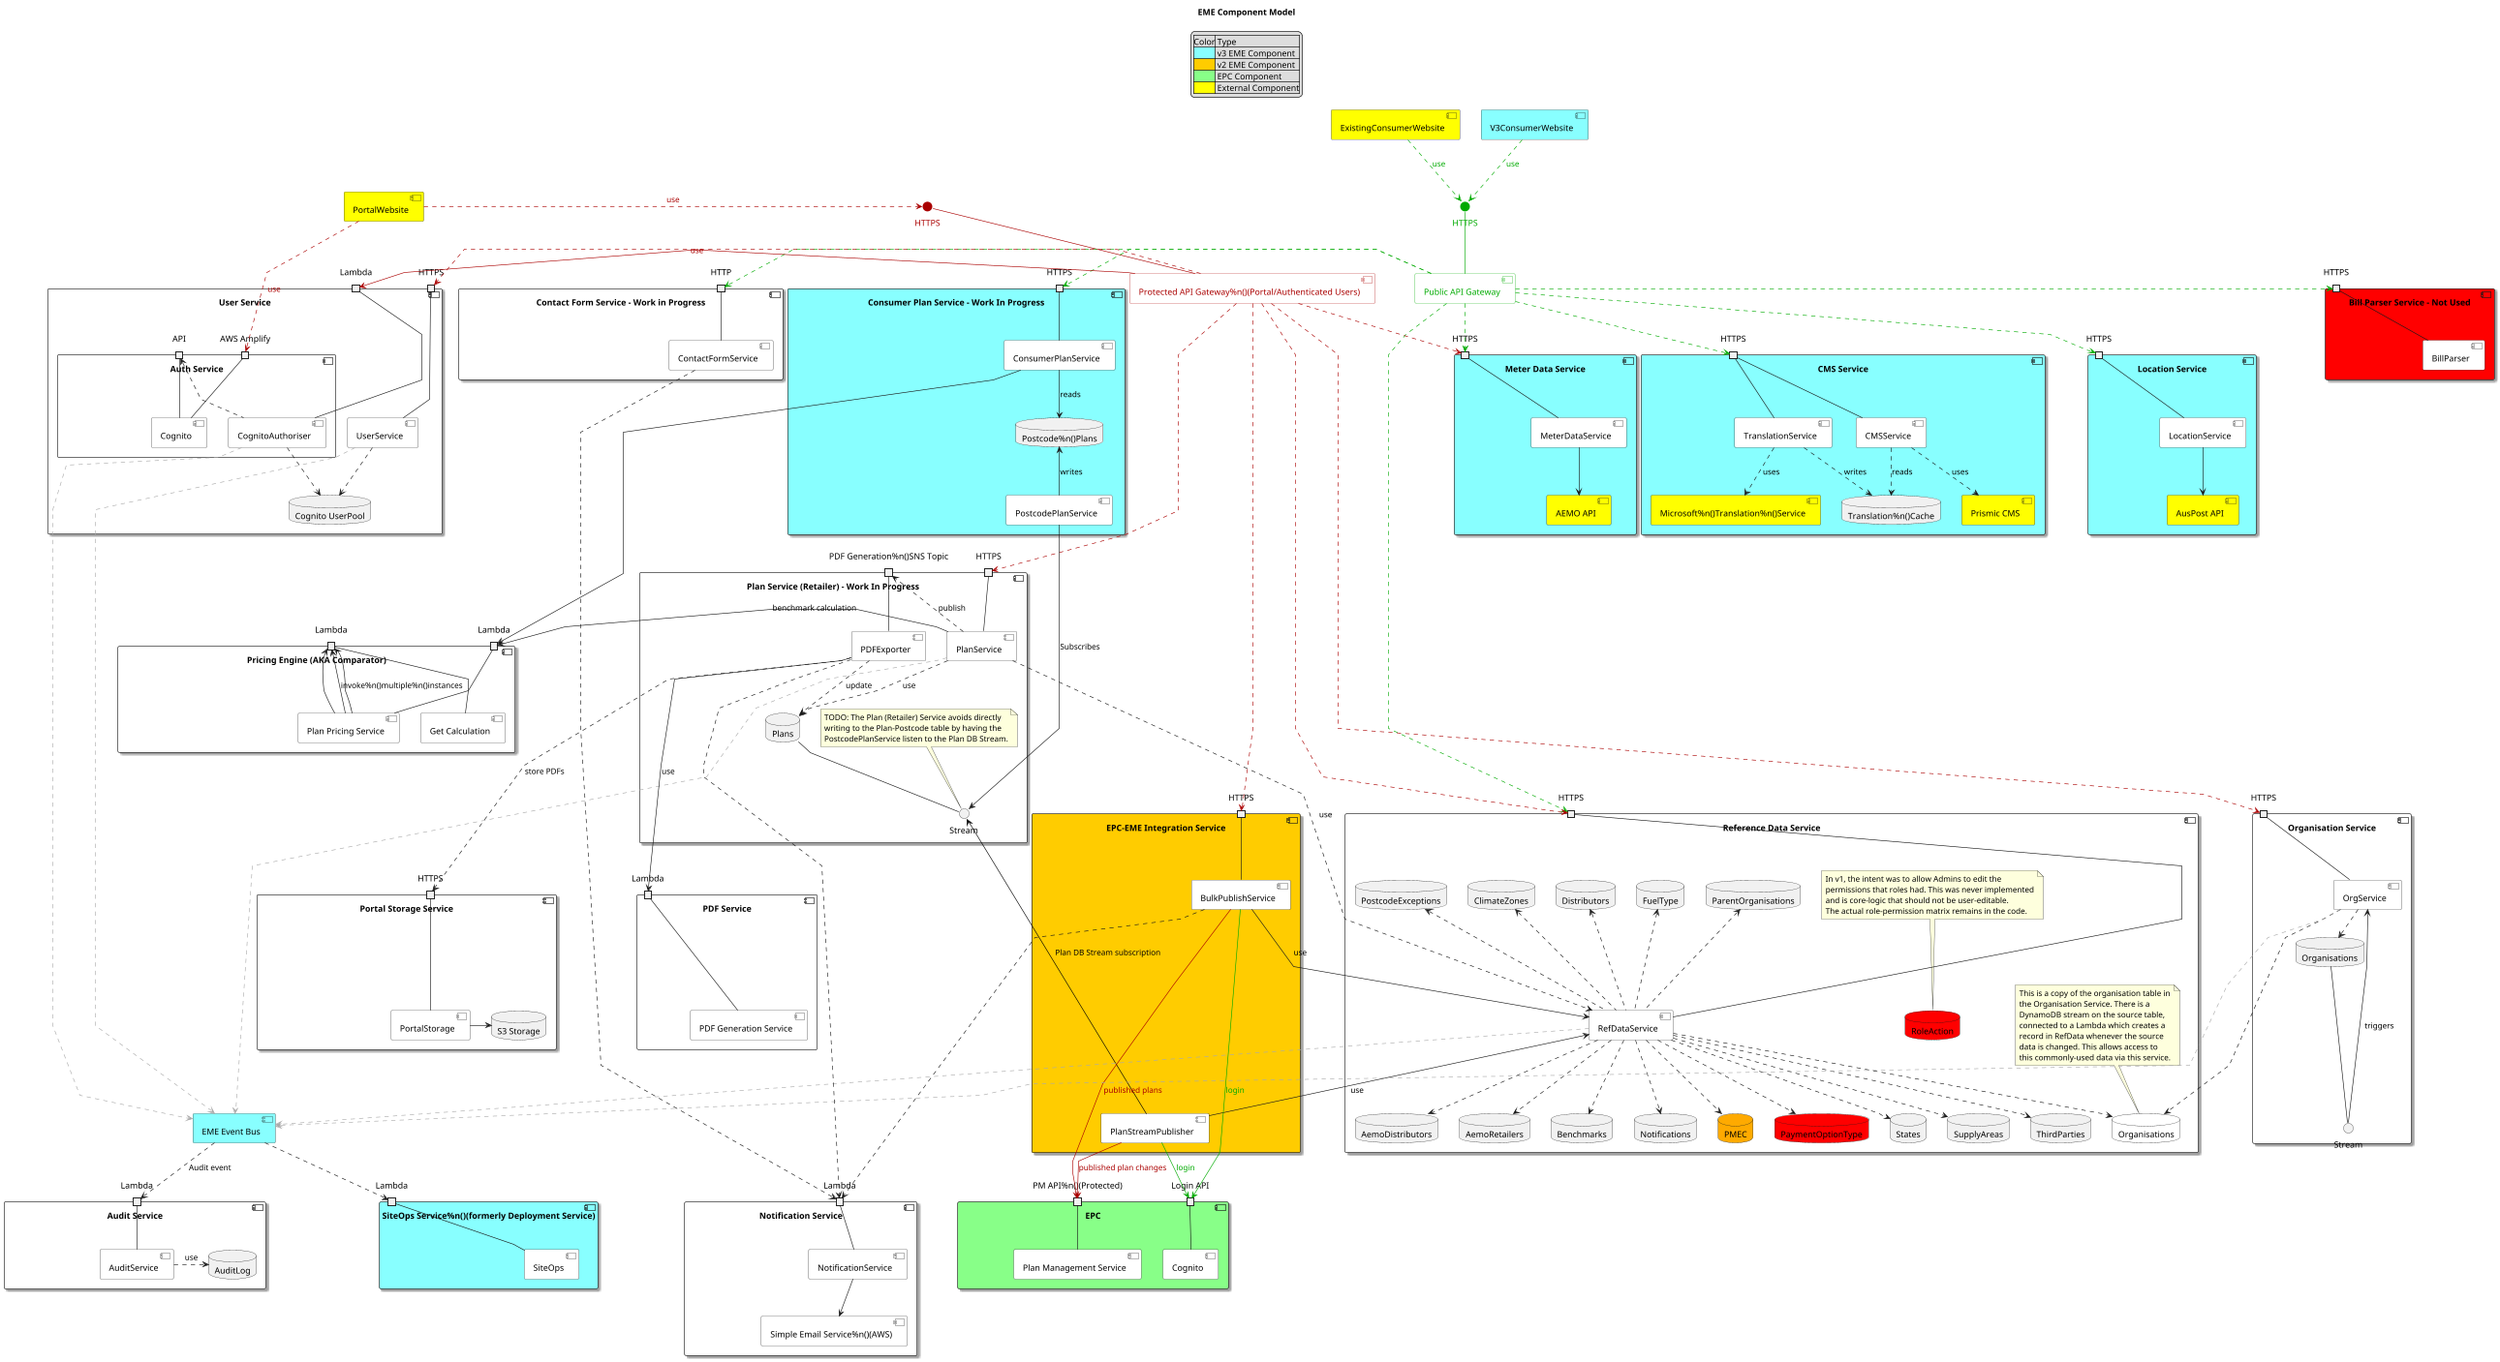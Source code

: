 {
  "sha1": "53n6vy3k0feu9wq3yneiixng289voyz",
  "insertion": {
    "when": "2024-05-30T20:48:20.646Z",
    "user": "plantuml@gmail.com"
  }
}
@startuml

title EME Component Model
skinparam componentStyle uml2
skinparam linetype polyline
top to bottom direction

' Set the screen size for this large diagram
skinparam dpi 60

skinparam component {
  BackgroundColor<<V3>> #8ff
  BackgroundColor<<external>> #ff0
  BackgroundColor #fff
  Shadowing<<package>> true
}
skinparam <<Public>> {
  ArrowColor #0a0
  ArrowFontColor #0a0
  ComponentBorderColor #0a0
  ComponentFontColor #0a0
  InterfaceBackgroundColor #0a0
  InterfaceBorderColor #0a0
  InterfaceFontColor #0a0
}
skinparam <<Protected>> {
  ArrowColor #a00
  ArrowFontColor #a00
  ComponentBorderColor #a00
  ComponentFontColor #a00
  InterfaceBackgroundColor #a00
  InterfaceBorderColor #a00
  InterfaceFontColor #a00
}

hide stereotype

'/ Legend
legend top
    |Color| Type |
    |<#8ff>| v3 EME Component|
    |<#fc0>| v2 EME Component|
    |<#8f8>| EPC Component|
    |<#ff0>| External Component|
endlegend

'/ Toggle this to hide/show details:
'hide <<api>>
'hide <<fn>>
'hide <<db>>
'hide <<S3>>
'hide <<SQS>>
'hide <<SNS>>

'/ Top Level components

component ExistingConsumerWebsite <<external>>
component V3ConsumerWebsite <<V3>> <<external>>
component PortalWebsite <<external>>
component "EME Event Bus" as BUS <<fn>> <<V3>>

component "Protected API Gateway%n()(Portal/Authenticated Users)" <<AWS>><<Protected>> as APIG
() HTTPS as APIGHTTP <<Protected>>
APIG -u- APIGHTTP <<Protected>>

component "Public API Gateway" <<AWS>><<Public>> as PAPIG
() HTTPS as PAPIGHTTP <<Public>>
PAPIG -u- PAPIGHTTP <<Public>>

component "Audit Service" <<package>> {
  port Lambda as ASH
  component "AuditService" as AS <<fn>>
  database AuditLog as ADB <<db>>

  AS - ASH
  AS .> ADB : use
}

component "Bill Parser Service - Not Used" <<package>> #f00 {
  port HTTPS as BSH
  component BillParser as BP <<fn>>

  BP - BSH
}

component "CMS Service" <<package>> <<V3>> {
  port HTTPS as CMSH
  component "CMSService" as CCS <<fn>>
  component "TranslationService" as TLS <<fn>>
  component "Microsoft%n()Translation%n()Service" <<external>><<api>> as MSTS
  component "Prismic CMS" <<external>><<api>> as CMS
  database "Translation%n()Cache" as TLDB <<db>>

  CCS - CMSH
  TLS - CMSH
  CCS ..> TLDB : reads
  TLS ..> TLDB : writes
  TLS ..> MSTS : uses
  CCS ..> CMS : uses
}

component "Consumer Plan Service - Work In Progress" <<package>> <<V3>> {
  port HTTPS as CPSH
  component ConsumerPlanService as CPS <<fn>>
  component PostcodePlanService as PPS <<fn>>
  database "Postcode%n()Plans" as PPDB <<db>>

  CPS - CPSH
  CPS -down-> PPDB : reads
  PPS -up-> PPDB : writes
}

component "Contact Form Service - Work in Progress" <<package>> {
  port HTTP as CFH
  component "ContactFormService" as CFS <<fn>>
  CFH - CFS
}

component "EPC" <<package>><<external>> #88ff88 {
  port "Login API" as EPC_COGAPI
  component Cognito <<AWS>> as EPC_COG
  EPC_COG -u- EPC_COGAPI

  port "PM API%n()(Protected)" as EPC_PMH
  component "Plan Management Service" as EPC_PM

  EPC_PM -u- EPC_PMH
}

component "EPC-EME Integration Service" <<package>> #ffcc00 {
  port HTTPS as EEI_BULKH
  component BulkPublishService as EEI_BULK <<fn>>
  component PlanStreamPublisher as EEI_PS <<fn>>

  EEI_BULK - EEI_BULKH
  EEI_BULK -[hidden]-- EEI_PS
}

component "Location Service" <<package>> <<V3>> {
  port HTTPS as LH
  component "LocationService" as LS <<fn>>
  component "AusPost API" as APA <<external>>

  LS -up- LH
  LS -down-> APA
}

component "Meter Data Service" <<package>> <<V3>> {
  port HTTPS as MDH
  component "MeterDataService" as MDS <<fn>>
  component "AEMO API" as AEMO <<external>>

  MDS - MDH
  MDS -down-> AEMO
}

component "Notification Service" <<package>> {
  port Lambda as NSL
  component "NotificationService" as NS <<fn>>
  component "Simple Email Service%n()(AWS)" as SES <<AWS>>

  NS - NSL
  NS -down-> SES
}

component "Organisation Service" <<package>> {
  port HTTPS as OSH
  component "OrgService" as OS <<fn>>
  database Organisations as ODB <<db>>
  () Stream as ODBS <<db>>

  OS - OSH
  OS .> ODB
  ODB - ODBS

  ' The stream triggers the service
  ODBS ---> OS : triggers
}

component "PDF Service" {
  port Lambda as PDFL
  component "PDF Generation Service" as PDFS
  PDFL - PDFS
}

component "Plan Service (Retailer) - Work In Progress" <<package>> {
  port HTTPS as PSH
  component PlanService as PS <<fn>>
  database Plans as PDB <<db>>
  () Stream as PSS <<db>>
  PDB -d- PSS

  Port "PDF Generation%n()SNS Topic" <<SNS>> as PGT
  component PDFExporter <<fn>> as PDFEXP
  PDFEXP - PGT

  PS - PSH
  PS ..> PDB : use
  PS ..> PGT : publish
  PDFEXP ..> PDB : update

  note top of PSS
    TODO: The Plan (Retailer) Service avoids directly
    writing to the Plan-Postcode table by having the
    PostcodePlanService listen to the Plan DB Stream.
  end note
}

component "Portal Storage Service" <<package>> {
  Port HTTPS as POSH
  component PortalStorage <<fn>> as POSS
  database "S3 Storage" <<S3>> as PSS3
  POSS - POSH
  POSS -> PSS3
}

component "Pricing Engine (AKA Comparator)" <<package>> {
  port Lambda as PEL
  component "Plan Pricing Service" as PCS <<fn>>
  component "Get Calculation" as D61 <<fn>>
  port Lambda as D61Int <<fn>>

  PCS - PEL
  PCS -> D61Int
  PCS -> D61Int
  PCS -> D61Int : invoke%n()multiple%n()instances
  D61Int -down- D61
}

component "Reference Data Service" <<package>> {
  port HTTPS as RDSH
  component "RefDataService" as RDS <<fn>>

  database AemoDistributors <<db>>
  database AemoRetailers <<db>>
  database Benchmarks <<db>>
  database ClimateZones <<db>>
  database Distributors <<db>>
  database FuelType <<db>>
  database Notifications <<db>>
  database Organisations <<db>> #fff
  database PMEC <<db>> #ffaa00
  database ParentOrganisations <<db>>
  database PaymentOptionType <<db>> #f00
  database PostcodeExceptions <<db>>
  database RoleAction <<db>> #f00
  database States <<db>>
  database SupplyAreas <<db>>
  database ThirdParties <<db>>

  RDS - RDSH
  RDS ..> AemoDistributors
  RDS ..> AemoRetailers
  RDS ..> Benchmarks
  RDS .up.> ClimateZones
  RDS .up.> Distributors
  RDS .up.> FuelType
  RDS ..> Notifications
  RDS ..> Organisations
  RDS .up.> ParentOrganisations
  RDS ..> PaymentOptionType
  RDS ..> PMEC
  RDS .up.> PostcodeExceptions
  RDS ..> States
  RDS ..> SupplyAreas
  RDS ..> ThirdParties

  note top of RoleAction
    In v1, the intent was to allow Admins to edit the
    permissions that roles had. This was never implemented
    and is core-logic that should not be user-editable.
    The actual role-permission matrix remains in the code.
  end note

  note top of Organisations
    This is a copy of the organisation table in
    the Organisation Service. There is a
    DynamoDB stream on the source table,
    connected to a Lambda which creates a
    record in RefData whenever the source
    data is changed. This allows access to
    this commonly-used data via this service.
  end note
}

component "SiteOps Service%n()(formerly Deployment Service)" <<package>> <<V3>> {
  port Lambda as SIH
  component "SiteOps" as SI <<fn>>

  SI -up- SIH
}

component "User Service" <<package>> {
  port HTTPS as USH
  port Lambda as CAL

  component "Auth Service" {
    component Cognito <<AWS>><<fn>> as COG
    component "CognitoAuthoriser" as CUSTA <<fn>> #ffffff
    port "AWS Amplify" as COGHTTP
    port API as COGAPI
    COG - COGHTTP
    COG - COGAPI
  }

  component "UserService" as US <<fn>>

  database "Cognito UserPool" as COGDB <<db>>

  CUSTA - CAL
  US - USH
  CUSTA ..> COGDB
  US ..> COGDB
}

ExistingConsumerWebsite ..> PAPIGHTTP <<Public>> : use
V3ConsumerWebsite ..> PAPIGHTTP <<Public>> : use
PortalWebsite .> APIGHTTP <<Protected>> : use
PortalWebsite ..> COGHTTP <<Protected>> : use


'/ All other connections

PAPIG .> BSH <<Public>>
PAPIG .> CFH <<Public>>
PAPIG ..> CMSH <<Public>>
PAPIG .> CPSH <<Public>>
PAPIG ..> LH <<Public>>
PAPIG .> MDH <<Public>>
PAPIG ........> RDSH <<Public>>

APIG ..> OSH <<Protected>>
APIG .> PSH <<Protected>>
APIG ........> RDSH <<Protected>>
APIG -> CAL <<Protected>> : use
APIG .> USH <<Protected>>
APIG .> EEI_BULKH <<Protected>>
APIG ..> MDH <<Protected>>
'APIG ..> ASHT #a00 ' This is not yet implemented - nothing is reading the audit data



CPS ---d--> PEL
PS -> PEL : benchmark calculation

COGAPI <. CUSTA

PPS ---> PSS : Subscribes
PSS <---- EEI_PS #000000: Plan DB Stream subscription
EEI_BULK --> RDS: use
EEI_PS -u-> RDS: use

EEI_BULK -d-> EPC_COGAPI <<Public>>: login
EEI_PS -d-> EPC_COGAPI <<Public>>: login

EEI_BULK -d-> EPC_PMH <<protected>>: published plans
EEI_PS -d-> EPC_PMH <<protected>>: published plan changes

' Org Service updates the RefData Organisations table
OS .> Organisations

' Event Bus events trigger SiteOps
BUS ..> SIH

' Audit Service Events. Currently these point directly to the Audit Lambda,
' but we want them to point to the Event Bus
OS ...> BUS #aaa
PS ..> BUS #aaa
RDS ..> BUS #aaa
CUSTA ..> BUS #aaa
US ..> BUS #aaa

BUS ..> ASH : Audit event

' Plan / Portal Storage / PDF Gen
PDFEXP .d...> POSH : store PDFs
PS .> RDS : use
PDFEXP -d---> PDFL : use

' Notification
CFS ...> NSL
EEI_BULK ....> NSL
PDFEXP .....> NSL

@enduml
